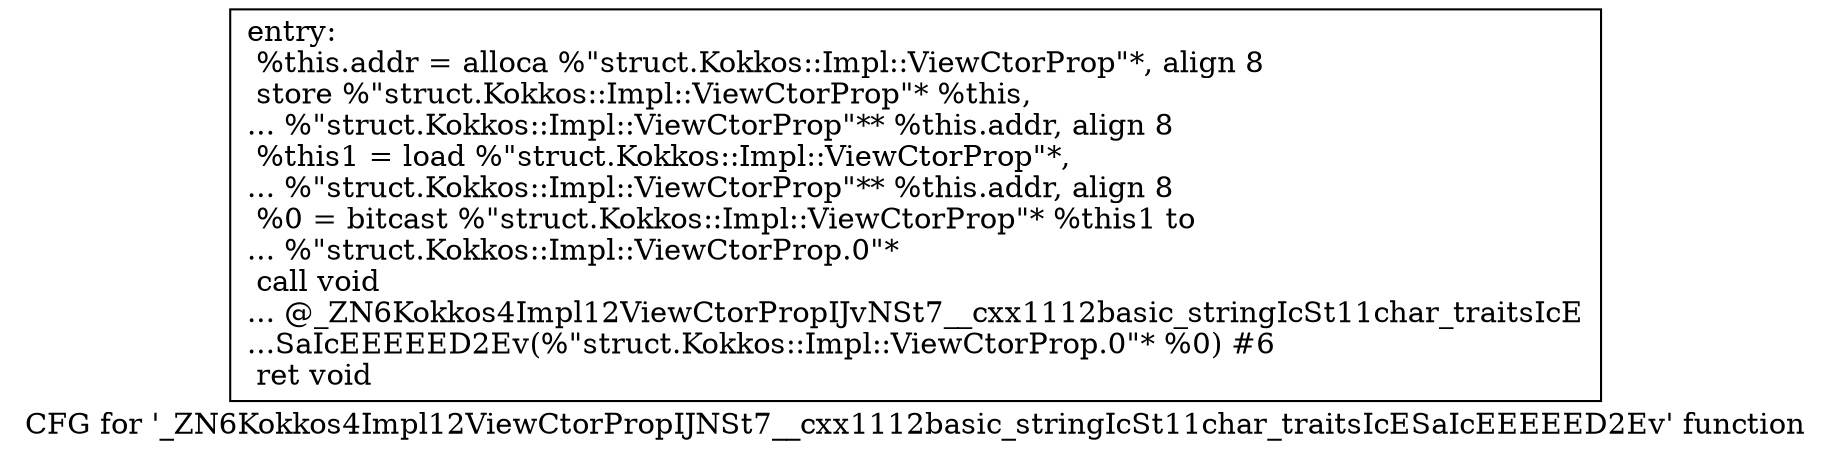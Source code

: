 digraph "CFG for '_ZN6Kokkos4Impl12ViewCtorPropIJNSt7__cxx1112basic_stringIcSt11char_traitsIcESaIcEEEEED2Ev' function" {
	label="CFG for '_ZN6Kokkos4Impl12ViewCtorPropIJNSt7__cxx1112basic_stringIcSt11char_traitsIcESaIcEEEEED2Ev' function";

	Node0x5e489f0 [shape=record,label="{entry:\l  %this.addr = alloca %\"struct.Kokkos::Impl::ViewCtorProp\"*, align 8\l  store %\"struct.Kokkos::Impl::ViewCtorProp\"* %this,\l... %\"struct.Kokkos::Impl::ViewCtorProp\"** %this.addr, align 8\l  %this1 = load %\"struct.Kokkos::Impl::ViewCtorProp\"*,\l... %\"struct.Kokkos::Impl::ViewCtorProp\"** %this.addr, align 8\l  %0 = bitcast %\"struct.Kokkos::Impl::ViewCtorProp\"* %this1 to\l... %\"struct.Kokkos::Impl::ViewCtorProp.0\"*\l  call void\l... @_ZN6Kokkos4Impl12ViewCtorPropIJvNSt7__cxx1112basic_stringIcSt11char_traitsIcE\l...SaIcEEEEED2Ev(%\"struct.Kokkos::Impl::ViewCtorProp.0\"* %0) #6\l  ret void\l}"];
}
